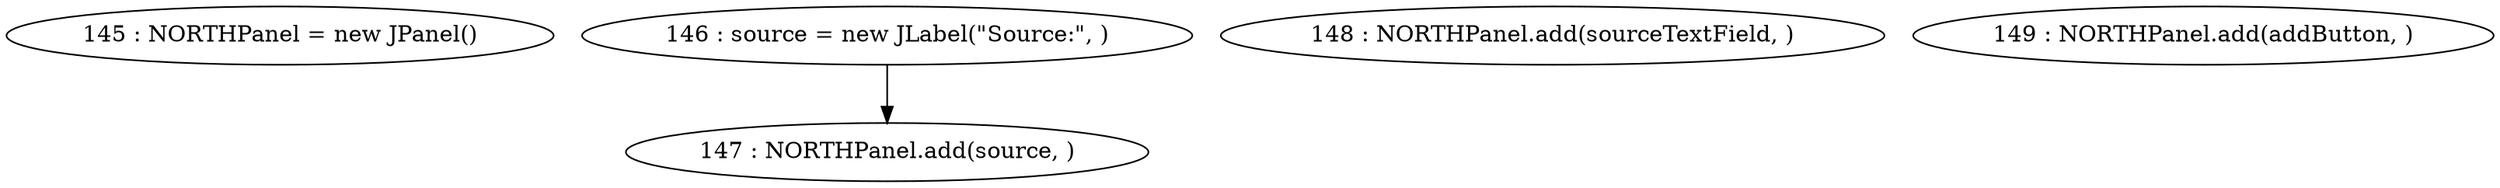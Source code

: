 digraph G {
"145 : NORTHPanel = new JPanel()"
"146 : source = new JLabel(\"Source:\", )"
"146 : source = new JLabel(\"Source:\", )" -> "147 : NORTHPanel.add(source, )"
"147 : NORTHPanel.add(source, )"
"148 : NORTHPanel.add(sourceTextField, )"
"149 : NORTHPanel.add(addButton, )"
}